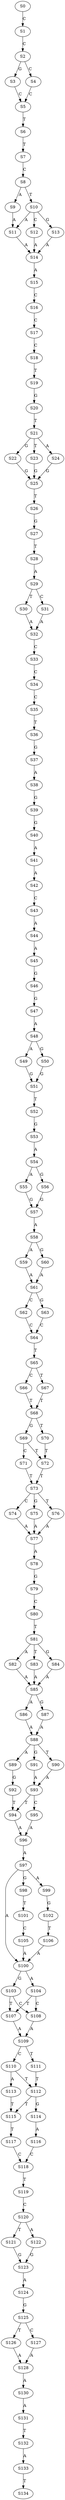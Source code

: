 strict digraph  {
	S0 -> S1 [ label = C ];
	S1 -> S2 [ label = C ];
	S2 -> S3 [ label = G ];
	S2 -> S4 [ label = C ];
	S3 -> S5 [ label = C ];
	S4 -> S5 [ label = C ];
	S5 -> S6 [ label = T ];
	S6 -> S7 [ label = T ];
	S7 -> S8 [ label = C ];
	S8 -> S9 [ label = A ];
	S8 -> S10 [ label = T ];
	S9 -> S11 [ label = A ];
	S10 -> S11 [ label = A ];
	S10 -> S12 [ label = C ];
	S10 -> S13 [ label = G ];
	S11 -> S14 [ label = A ];
	S12 -> S14 [ label = A ];
	S13 -> S14 [ label = A ];
	S14 -> S15 [ label = A ];
	S15 -> S16 [ label = C ];
	S16 -> S17 [ label = C ];
	S17 -> S18 [ label = C ];
	S18 -> S19 [ label = T ];
	S19 -> S20 [ label = G ];
	S20 -> S21 [ label = T ];
	S21 -> S22 [ label = G ];
	S21 -> S23 [ label = T ];
	S21 -> S24 [ label = A ];
	S22 -> S25 [ label = G ];
	S23 -> S25 [ label = G ];
	S24 -> S25 [ label = G ];
	S25 -> S26 [ label = T ];
	S26 -> S27 [ label = G ];
	S27 -> S28 [ label = T ];
	S28 -> S29 [ label = A ];
	S29 -> S30 [ label = T ];
	S29 -> S31 [ label = C ];
	S30 -> S32 [ label = A ];
	S31 -> S32 [ label = A ];
	S32 -> S33 [ label = C ];
	S33 -> S34 [ label = C ];
	S34 -> S35 [ label = C ];
	S35 -> S36 [ label = T ];
	S36 -> S37 [ label = G ];
	S37 -> S38 [ label = A ];
	S38 -> S39 [ label = G ];
	S39 -> S40 [ label = G ];
	S40 -> S41 [ label = A ];
	S41 -> S42 [ label = A ];
	S42 -> S43 [ label = C ];
	S43 -> S44 [ label = A ];
	S44 -> S45 [ label = A ];
	S45 -> S46 [ label = G ];
	S46 -> S47 [ label = G ];
	S47 -> S48 [ label = A ];
	S48 -> S49 [ label = A ];
	S48 -> S50 [ label = G ];
	S49 -> S51 [ label = G ];
	S50 -> S51 [ label = G ];
	S51 -> S52 [ label = T ];
	S52 -> S53 [ label = G ];
	S53 -> S54 [ label = A ];
	S54 -> S55 [ label = A ];
	S54 -> S56 [ label = G ];
	S55 -> S57 [ label = G ];
	S56 -> S57 [ label = G ];
	S57 -> S58 [ label = A ];
	S58 -> S59 [ label = A ];
	S58 -> S60 [ label = G ];
	S59 -> S61 [ label = A ];
	S60 -> S61 [ label = A ];
	S61 -> S62 [ label = C ];
	S61 -> S63 [ label = G ];
	S62 -> S64 [ label = C ];
	S63 -> S64 [ label = C ];
	S64 -> S65 [ label = T ];
	S65 -> S66 [ label = C ];
	S65 -> S67 [ label = T ];
	S66 -> S68 [ label = T ];
	S67 -> S68 [ label = T ];
	S68 -> S69 [ label = G ];
	S68 -> S70 [ label = T ];
	S69 -> S71 [ label = C ];
	S69 -> S72 [ label = T ];
	S70 -> S72 [ label = T ];
	S71 -> S73 [ label = T ];
	S72 -> S73 [ label = T ];
	S73 -> S74 [ label = C ];
	S73 -> S75 [ label = G ];
	S73 -> S76 [ label = T ];
	S74 -> S77 [ label = A ];
	S75 -> S77 [ label = A ];
	S76 -> S77 [ label = A ];
	S77 -> S78 [ label = A ];
	S78 -> S79 [ label = G ];
	S79 -> S80 [ label = C ];
	S80 -> S81 [ label = T ];
	S81 -> S82 [ label = A ];
	S81 -> S83 [ label = T ];
	S81 -> S84 [ label = G ];
	S82 -> S85 [ label = A ];
	S83 -> S85 [ label = A ];
	S84 -> S85 [ label = A ];
	S85 -> S86 [ label = A ];
	S85 -> S87 [ label = G ];
	S86 -> S88 [ label = A ];
	S87 -> S88 [ label = A ];
	S88 -> S89 [ label = A ];
	S88 -> S90 [ label = T ];
	S88 -> S91 [ label = G ];
	S89 -> S92 [ label = G ];
	S90 -> S93 [ label = A ];
	S91 -> S93 [ label = A ];
	S92 -> S94 [ label = T ];
	S93 -> S95 [ label = C ];
	S93 -> S94 [ label = T ];
	S94 -> S96 [ label = A ];
	S95 -> S96 [ label = A ];
	S96 -> S97 [ label = A ];
	S97 -> S98 [ label = G ];
	S97 -> S99 [ label = A ];
	S97 -> S100 [ label = A ];
	S98 -> S101 [ label = T ];
	S99 -> S102 [ label = G ];
	S100 -> S103 [ label = G ];
	S100 -> S104 [ label = A ];
	S101 -> S105 [ label = C ];
	S102 -> S106 [ label = T ];
	S103 -> S107 [ label = T ];
	S103 -> S108 [ label = C ];
	S104 -> S107 [ label = T ];
	S104 -> S108 [ label = C ];
	S105 -> S100 [ label = A ];
	S106 -> S100 [ label = A ];
	S107 -> S109 [ label = A ];
	S108 -> S109 [ label = A ];
	S109 -> S110 [ label = C ];
	S109 -> S111 [ label = T ];
	S110 -> S112 [ label = T ];
	S110 -> S113 [ label = A ];
	S111 -> S112 [ label = T ];
	S112 -> S114 [ label = G ];
	S112 -> S115 [ label = T ];
	S113 -> S115 [ label = T ];
	S114 -> S116 [ label = A ];
	S115 -> S117 [ label = T ];
	S116 -> S118 [ label = C ];
	S117 -> S118 [ label = C ];
	S118 -> S119 [ label = T ];
	S119 -> S120 [ label = C ];
	S120 -> S121 [ label = T ];
	S120 -> S122 [ label = A ];
	S121 -> S123 [ label = G ];
	S122 -> S123 [ label = G ];
	S123 -> S124 [ label = A ];
	S124 -> S125 [ label = G ];
	S125 -> S126 [ label = T ];
	S125 -> S127 [ label = C ];
	S126 -> S128 [ label = A ];
	S127 -> S128 [ label = A ];
	S128 -> S130 [ label = A ];
	S130 -> S131 [ label = A ];
	S131 -> S132 [ label = T ];
	S132 -> S133 [ label = A ];
	S133 -> S134 [ label = T ];
}
